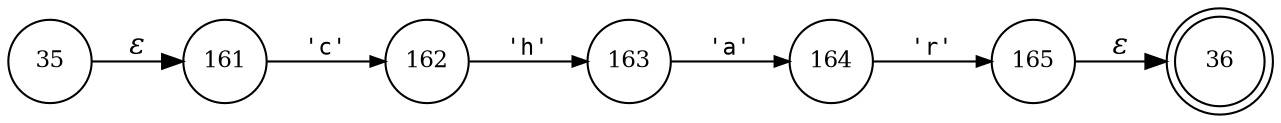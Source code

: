 digraph ATN {
rankdir=LR;
s36[fontsize=11, label="36", shape=doublecircle, fixedsize=true, width=.6];
s161[fontsize=11,label="161", shape=circle, fixedsize=true, width=.55, peripheries=1];
s162[fontsize=11,label="162", shape=circle, fixedsize=true, width=.55, peripheries=1];
s35[fontsize=11,label="35", shape=circle, fixedsize=true, width=.55, peripheries=1];
s163[fontsize=11,label="163", shape=circle, fixedsize=true, width=.55, peripheries=1];
s164[fontsize=11,label="164", shape=circle, fixedsize=true, width=.55, peripheries=1];
s165[fontsize=11,label="165", shape=circle, fixedsize=true, width=.55, peripheries=1];
s35 -> s161 [fontname="Times-Italic", label="&epsilon;"];
s161 -> s162 [fontsize=11, fontname="Courier", arrowsize=.7, label = "'c'", arrowhead = normal];
s162 -> s163 [fontsize=11, fontname="Courier", arrowsize=.7, label = "'h'", arrowhead = normal];
s163 -> s164 [fontsize=11, fontname="Courier", arrowsize=.7, label = "'a'", arrowhead = normal];
s164 -> s165 [fontsize=11, fontname="Courier", arrowsize=.7, label = "'r'", arrowhead = normal];
s165 -> s36 [fontname="Times-Italic", label="&epsilon;"];
}